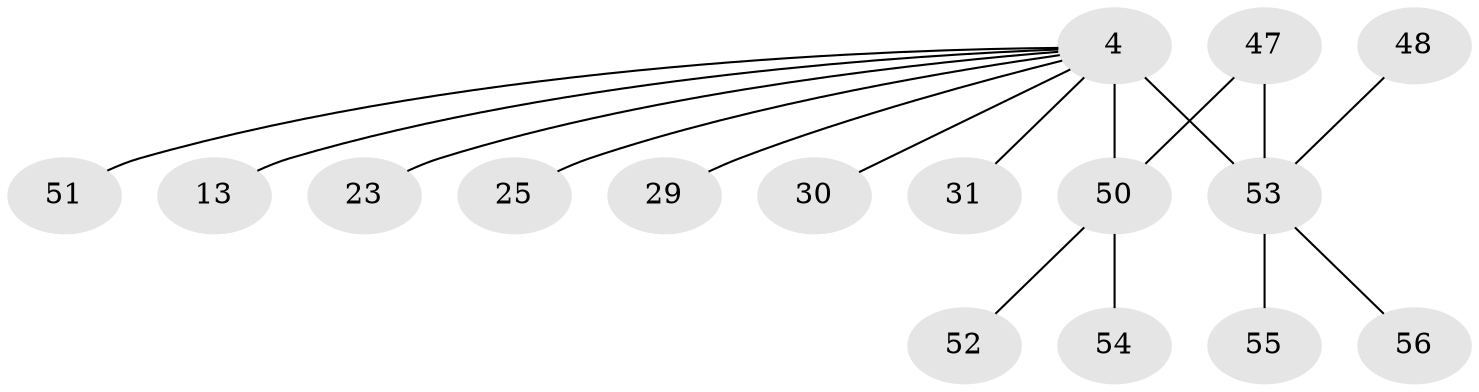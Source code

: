 // original degree distribution, {8: 0.017857142857142856, 17: 0.017857142857142856, 6: 0.017857142857142856, 1: 0.5714285714285714, 3: 0.05357142857142857, 14: 0.017857142857142856, 2: 0.23214285714285715, 7: 0.017857142857142856, 4: 0.03571428571428571, 5: 0.017857142857142856}
// Generated by graph-tools (version 1.1) at 2025/50/03/04/25 21:50:18]
// undirected, 16 vertices, 16 edges
graph export_dot {
graph [start="1"]
  node [color=gray90,style=filled];
  4 [super="+2"];
  13;
  23;
  25;
  29;
  30;
  31;
  47 [super="+44"];
  48;
  50 [super="+34+49"];
  51 [super="+32"];
  52 [super="+36"];
  53 [super="+5+33+28+46+22+7+8+11+14+20+39+42"];
  54;
  55;
  56;
  4 -- 13;
  4 -- 51;
  4 -- 53 [weight=4];
  4 -- 23;
  4 -- 25;
  4 -- 29;
  4 -- 30;
  4 -- 31;
  4 -- 50 [weight=4];
  47 -- 53 [weight=2];
  47 -- 50;
  48 -- 53;
  50 -- 52;
  50 -- 54;
  53 -- 56;
  53 -- 55;
}

